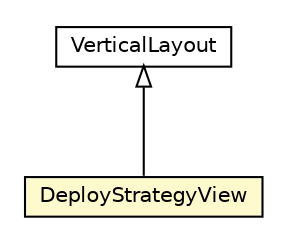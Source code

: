 #!/usr/local/bin/dot
#
# Class diagram 
# Generated by UMLGraph version R5_6-24-gf6e263 (http://www.umlgraph.org/)
#

digraph G {
	edge [fontname="Helvetica",fontsize=10,labelfontname="Helvetica",labelfontsize=10];
	node [fontname="Helvetica",fontsize=10,shape=plaintext];
	nodesep=0.25;
	ranksep=0.5;
	// org.universAAL.tools.ucc.windows.DeployStrategyView
	c49705 [label=<<table title="org.universAAL.tools.ucc.windows.DeployStrategyView" border="0" cellborder="1" cellspacing="0" cellpadding="2" port="p" bgcolor="lemonChiffon" href="./DeployStrategyView.html">
		<tr><td><table border="0" cellspacing="0" cellpadding="1">
<tr><td align="center" balign="center"> DeployStrategyView </td></tr>
		</table></td></tr>
		</table>>, URL="./DeployStrategyView.html", fontname="Helvetica", fontcolor="black", fontsize=10.0];
	//org.universAAL.tools.ucc.windows.DeployStrategyView extends com.vaadin.ui.VerticalLayout
	c49717:p -> c49705:p [dir=back,arrowtail=empty];
	// com.vaadin.ui.VerticalLayout
	c49717 [label=<<table title="com.vaadin.ui.VerticalLayout" border="0" cellborder="1" cellspacing="0" cellpadding="2" port="p" href="http://java.sun.com/j2se/1.4.2/docs/api/com/vaadin/ui/VerticalLayout.html">
		<tr><td><table border="0" cellspacing="0" cellpadding="1">
<tr><td align="center" balign="center"> VerticalLayout </td></tr>
		</table></td></tr>
		</table>>, URL="http://java.sun.com/j2se/1.4.2/docs/api/com/vaadin/ui/VerticalLayout.html", fontname="Helvetica", fontcolor="black", fontsize=10.0];
}

